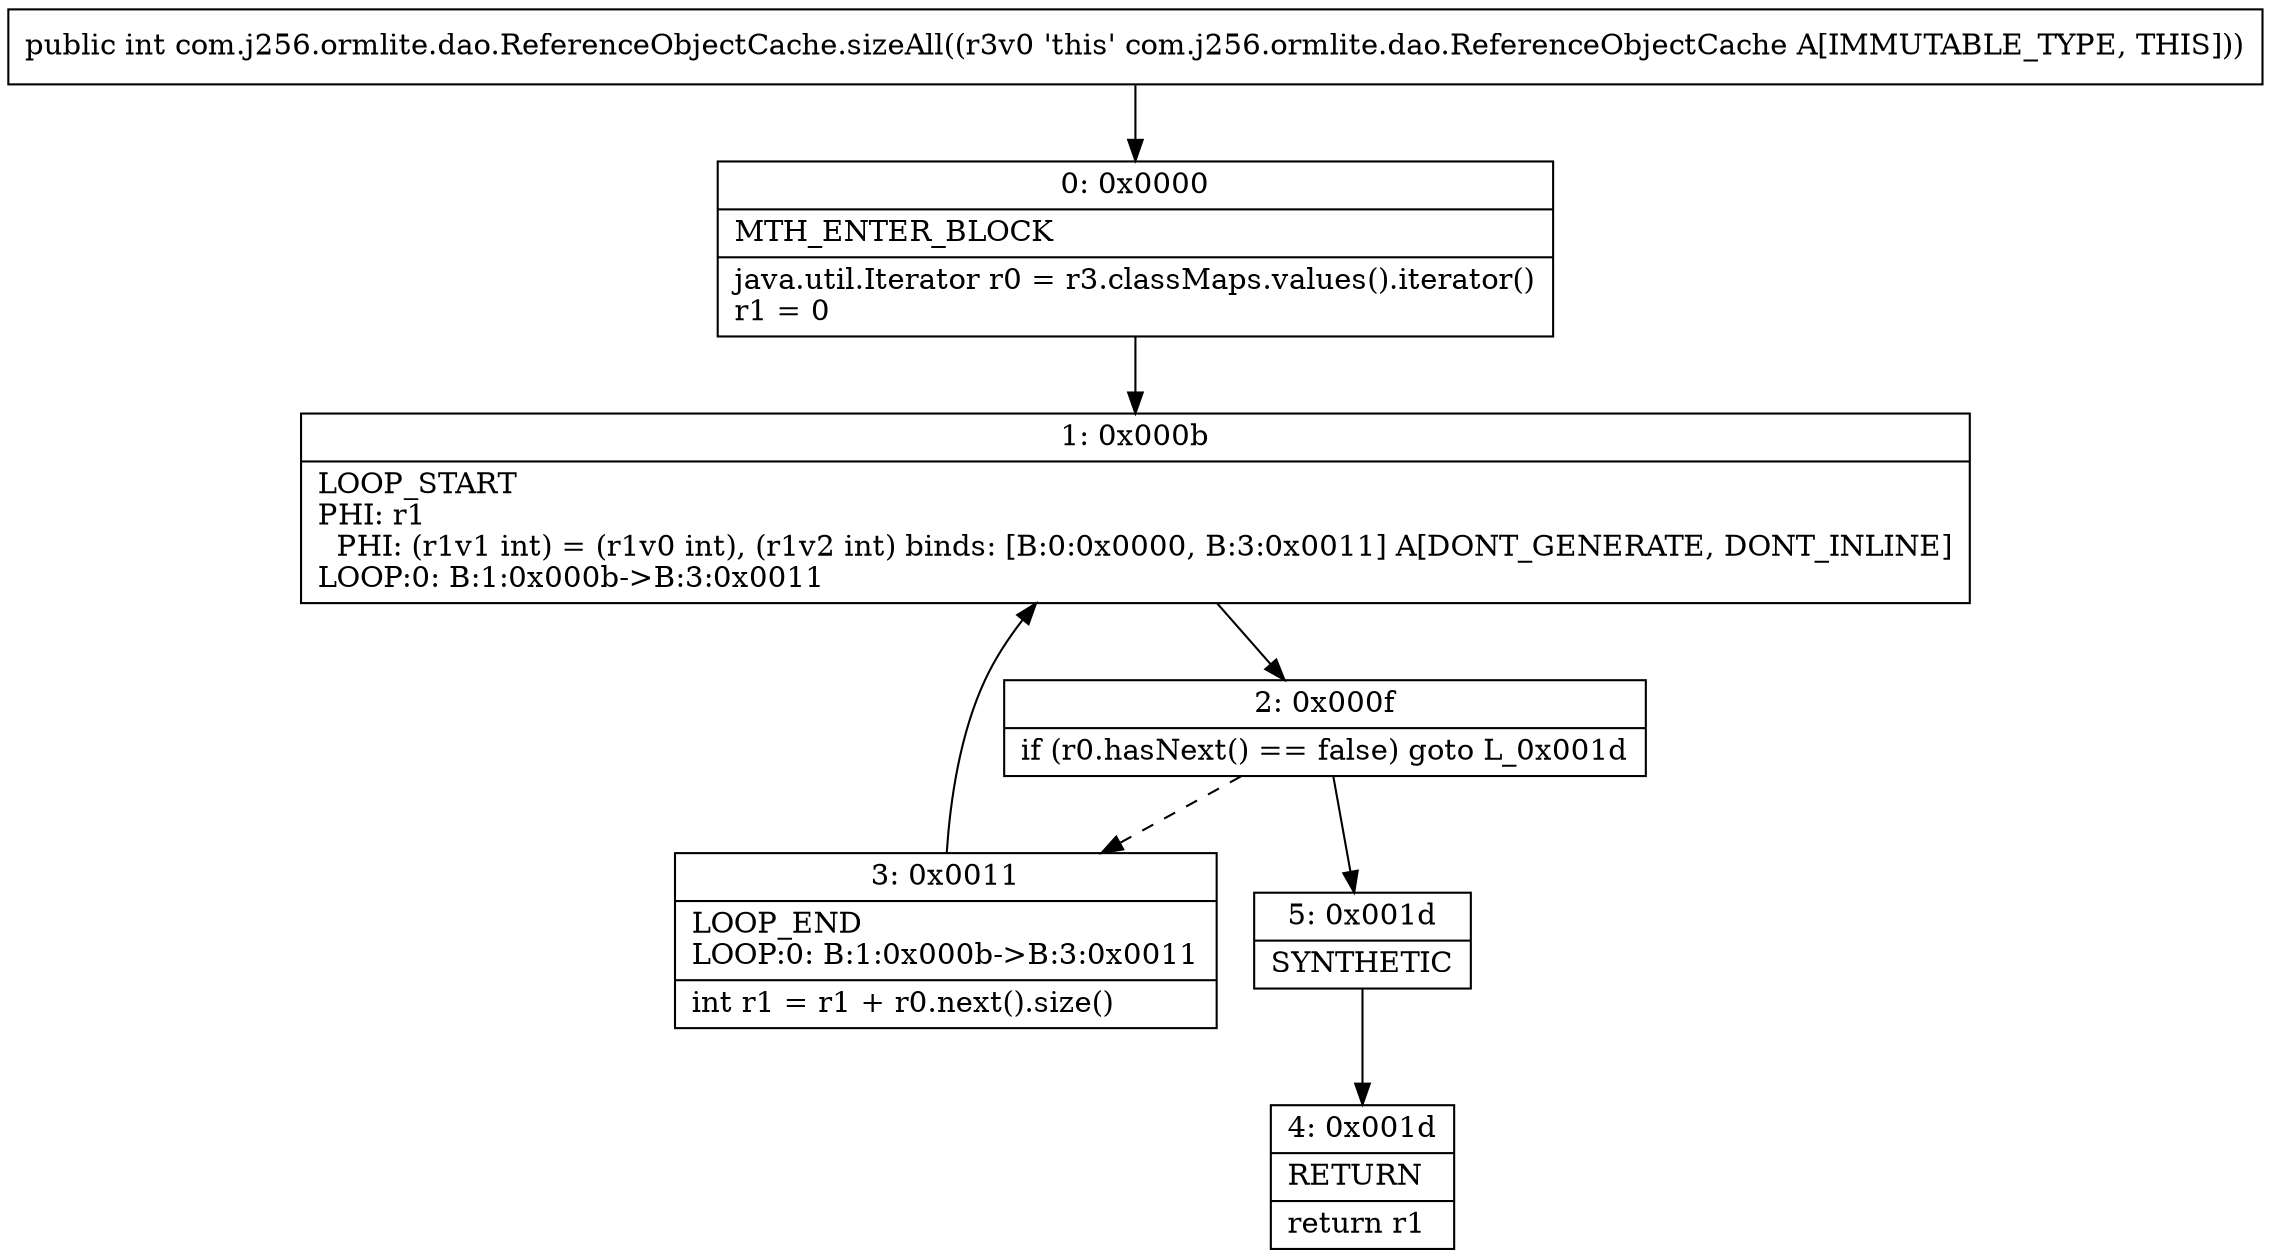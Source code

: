 digraph "CFG forcom.j256.ormlite.dao.ReferenceObjectCache.sizeAll()I" {
Node_0 [shape=record,label="{0\:\ 0x0000|MTH_ENTER_BLOCK\l|java.util.Iterator r0 = r3.classMaps.values().iterator()\lr1 = 0\l}"];
Node_1 [shape=record,label="{1\:\ 0x000b|LOOP_START\lPHI: r1 \l  PHI: (r1v1 int) = (r1v0 int), (r1v2 int) binds: [B:0:0x0000, B:3:0x0011] A[DONT_GENERATE, DONT_INLINE]\lLOOP:0: B:1:0x000b\-\>B:3:0x0011\l}"];
Node_2 [shape=record,label="{2\:\ 0x000f|if (r0.hasNext() == false) goto L_0x001d\l}"];
Node_3 [shape=record,label="{3\:\ 0x0011|LOOP_END\lLOOP:0: B:1:0x000b\-\>B:3:0x0011\l|int r1 = r1 + r0.next().size()\l}"];
Node_4 [shape=record,label="{4\:\ 0x001d|RETURN\l|return r1\l}"];
Node_5 [shape=record,label="{5\:\ 0x001d|SYNTHETIC\l}"];
MethodNode[shape=record,label="{public int com.j256.ormlite.dao.ReferenceObjectCache.sizeAll((r3v0 'this' com.j256.ormlite.dao.ReferenceObjectCache A[IMMUTABLE_TYPE, THIS])) }"];
MethodNode -> Node_0;
Node_0 -> Node_1;
Node_1 -> Node_2;
Node_2 -> Node_3[style=dashed];
Node_2 -> Node_5;
Node_3 -> Node_1;
Node_5 -> Node_4;
}

